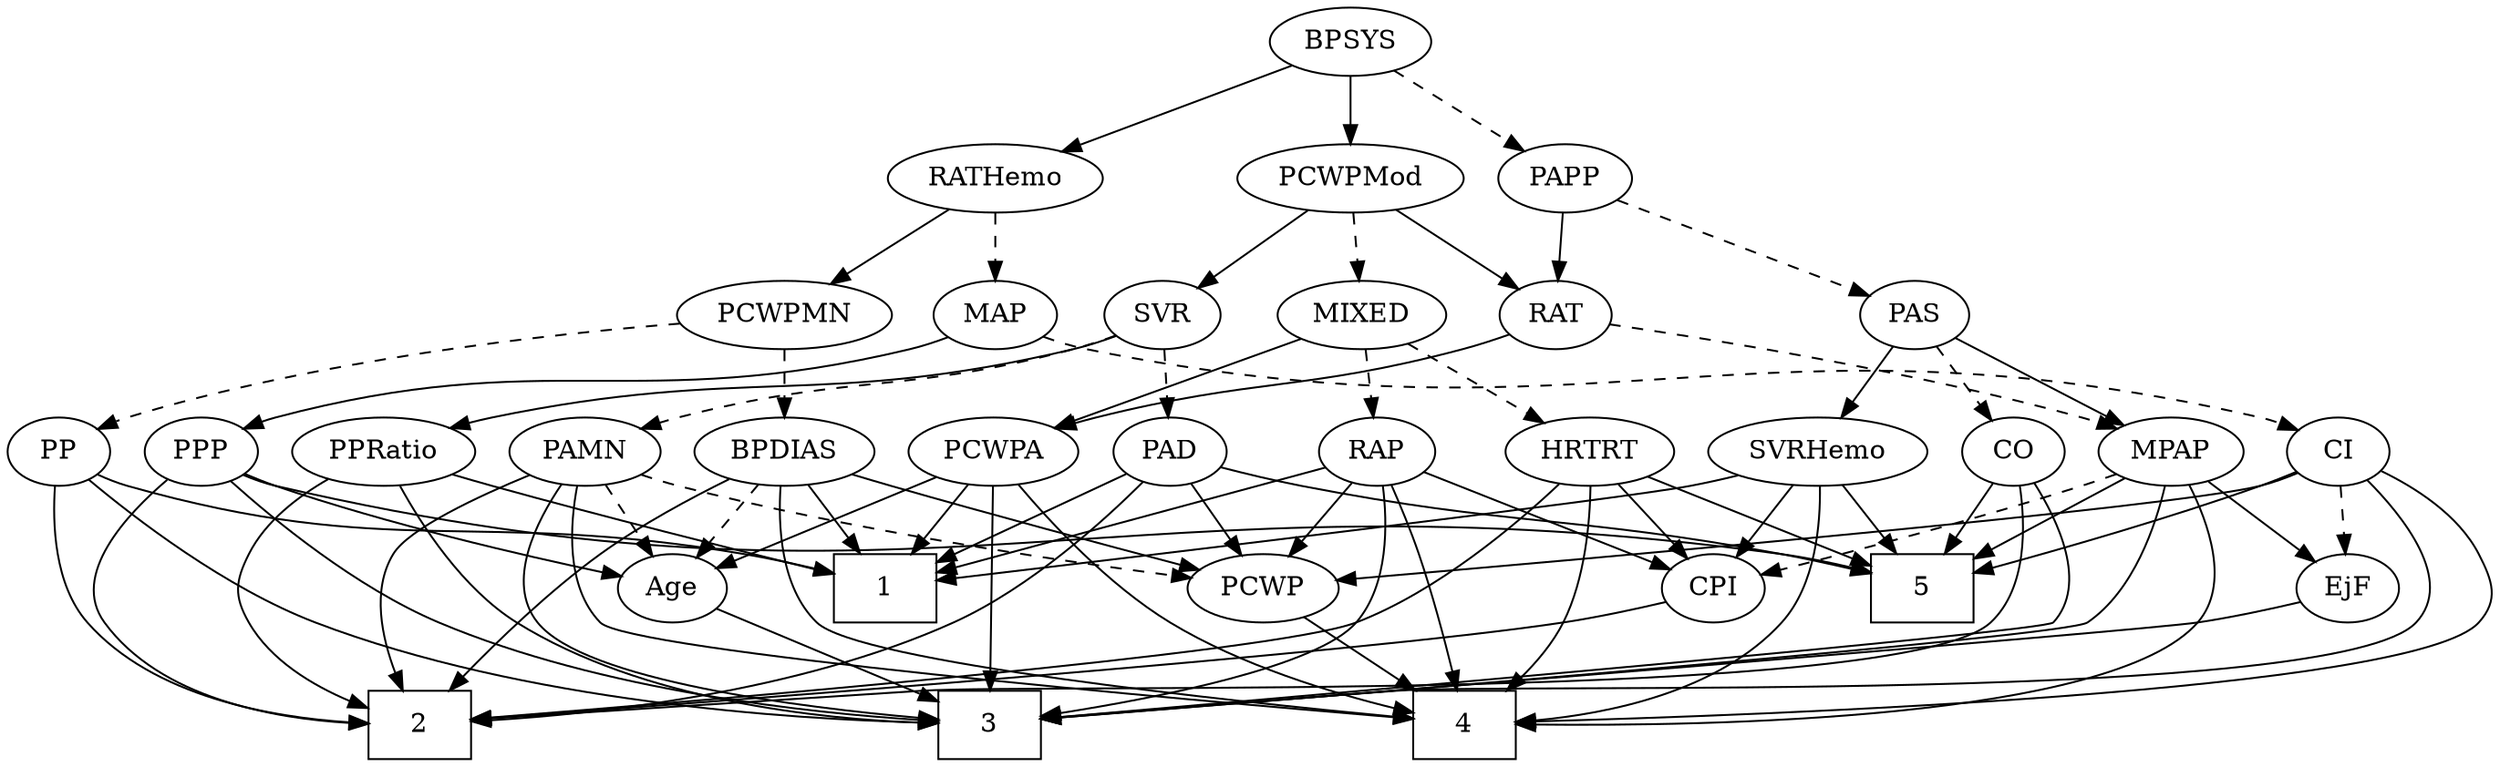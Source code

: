 strict digraph {
	graph [bb="0,0,1280.1,396"];
	node [label="\N"];
	1	[height=0.5,
		pos="444,90",
		shape=box,
		width=0.75];
	2	[height=0.5,
		pos="203,18",
		shape=box,
		width=0.75];
	3	[height=0.5,
		pos="499,18",
		shape=box,
		width=0.75];
	4	[height=0.5,
		pos="739,18",
		shape=box,
		width=0.75];
	5	[height=0.5,
		pos="980,90",
		shape=box,
		width=0.75];
	RAP	[height=0.5,
		pos="691,162",
		width=0.77632];
	RAP -> 1	[pos="e,471.36,98.753 665.96,153.9 622.26,141.52 531.92,115.92 480.99,101.48",
		style=solid];
	RAP -> 3	[pos="e,526.04,18.131 694.46,143.79 697.36,124.11 698.7,92.042 682,72 646.37,29.253 578.53,19.801 536.21,18.345",
		style=solid];
	RAP -> 4	[pos="e,735.21,36.316 699.27,144.58 704.26,134.25 710.5,120.55 715,108 722.32,87.6 728.61,63.878 732.91,46.057",
		style=solid];
	PCWP	[height=0.5,
		pos="638,90",
		width=0.97491];
	RAP -> PCWP	[pos="e,650.1,106.98 679.24,145.46 672.47,136.53 663.83,125.11 656.2,115.04",
		style=solid];
	CPI	[height=0.5,
		pos="870,90",
		width=0.75];
	RAP -> CPI	[pos="e,847.16,99.932 714.4,151.85 745.93,139.52 802.19,117.52 837.72,103.62",
		style=solid];
	PAS	[height=0.5,
		pos="971,234",
		width=0.75];
	CO	[height=0.5,
		pos="1019,162",
		width=0.75];
	PAS -> CO	[pos="e,1008.2,178.82 981.89,217.12 987.97,208.26 995.66,197.04 1002.5,187.12",
		style=dashed];
	SVRHemo	[height=0.5,
		pos="924,162",
		width=1.3902];
	PAS -> SVRHemo	[pos="e,935.28,179.8 960.33,217.12 954.61,208.59 947.42,197.89 940.95,188.25",
		style=solid];
	MPAP	[height=0.5,
		pos="1099,162",
		width=0.97491];
	PAS -> MPAP	[pos="e,1075.8,175.7 991.28,221.91 1011.6,210.81 1043.1,193.58 1066.8,180.61",
		style=solid];
	PAD	[height=0.5,
		pos="587,162",
		width=0.79437];
	PAD -> 1	[pos="e,471.19,104.31 564.97,150.22 542.4,139.17 506.94,121.81 480.24,108.74",
		style=solid];
	PAD -> 2	[pos="e,230.34,19.751 573.77,146.02 555.02,125.82 518.67,90.272 480,72 400.15,34.268 295.31,23.395 240.33,20.265",
		style=solid];
	PAD -> 5	[pos="e,952.7,97.847 612.63,153.82 625.05,150.51 640.23,146.72 654,144 764.99,122.06 794.77,128.68 906,108 918.03,105.76 931.06,102.91 \
942.79,100.19",
		style=solid];
	PAD -> PCWP	[pos="e,626,107.47 598.32,145.46 604.67,136.74 612.75,125.65 619.96,115.76",
		style=solid];
	PAMN	[height=0.5,
		pos="296,162",
		width=1.011];
	PAMN -> 2	[pos="e,193.95,36.086 269.46,149.61 239.31,136.4 193.65,115.49 189,108 177.39,89.3 182.78,64.268 189.98,45.515",
		style=solid];
	PAMN -> 3	[pos="e,471.95,21.003 282.24,145.31 267.24,126.23 247.54,93.86 265,72 289.22,41.682 402.13,27.422 461.81,21.904",
		style=solid];
	PAMN -> 4	[pos="e,711.74,21.292 290.45,143.85 285.2,123.93 280.45,91.344 298,72 311.56,57.058 597.76,31.119 701.7,22.155",
		style=solid];
	PAMN -> PCWP	[pos="e,604.28,95.061 323.47,149.95 329.51,147.77 335.92,145.65 342,144 430.15,120.02 536.1,104.06 594.32,96.359",
		style=dashed];
	Age	[height=0.5,
		pos="334,90",
		width=0.75];
	PAMN -> Age	[pos="e,325.06,107.47 305.01,144.41 309.55,136.04 315.16,125.71 320.23,116.37",
		style=dashed];
	PCWP -> 4	[pos="e,714.44,36.019 657.95,75.17 671.63,65.69 690.1,52.89 705.95,41.904",
		style=solid];
	PCWPMod	[height=0.5,
		pos="677,306",
		width=1.4443];
	MIXED	[height=0.5,
		pos="681,234",
		width=1.1193];
	PCWPMod -> MIXED	[pos="e,680.02,252.1 677.99,287.7 678.43,279.98 678.96,270.71 679.45,262.11",
		style=dashed];
	SVR	[height=0.5,
		pos="581,234",
		width=0.77632];
	PCWPMod -> SVR	[pos="e,599.02,248.14 655.69,289.46 641.47,279.09 622.67,265.38 607.48,254.31",
		style=solid];
	RAT	[height=0.5,
		pos="775,234",
		width=0.75827];
	PCWPMod -> RAT	[pos="e,757.24,247.69 698.75,289.46 713.59,278.86 733.33,264.76 749.01,253.57",
		style=solid];
	PCWPA	[height=0.5,
		pos="499,162",
		width=1.1555];
	PCWPA -> 1	[pos="e,457.45,108.12 486.24,144.76 479.57,136.27 471.25,125.68 463.76,116.15",
		style=solid];
	PCWPA -> 3	[pos="e,499,36.189 499,143.87 499,119.67 499,75.211 499,46.393",
		style=solid];
	PCWPA -> 4	[pos="e,711.89,25.4 512.58,144.78 529.76,125.16 561.09,92.253 594,72 628.04,51.051 671.63,36.523 702.09,28.044",
		style=solid];
	PCWPA -> Age	[pos="e,356.08,100.37 470.26,148.81 440.93,136.37 395.55,117.11 365.32,104.29",
		style=solid];
	PCWPMN	[height=0.5,
		pos="393,234",
		width=1.3902];
	BPDIAS	[height=0.5,
		pos="393,162",
		width=1.1735];
	PCWPMN -> BPDIAS	[pos="e,393,180.1 393,215.7 393,207.98 393,198.71 393,190.11",
		style=dashed];
	PP	[height=0.5,
		pos="27,162",
		width=0.75];
	PCWPMN -> PP	[pos="e,50.461,171.15 346.61,227.14 285.31,218.94 174.2,202.48 81,180 74.195,178.36 66.997,176.32 60.152,174.22",
		style=dashed];
	CO -> 2	[pos="e,230.33,20.789 1024.4,144.01 1029.6,123.93 1034.3,90.873 1016,72 973.15,27.784 524.44,40.009 463,36 383.77,30.831 290.97,24.759 \
240.45,21.452",
		style=solid];
	CO -> 3	[pos="e,526.03,21.36 1032.1,145.92 1047.4,126.57 1068.1,93.002 1049,72 1044.7,67.224 658.86,33.017 536.08,22.242",
		style=solid];
	CO -> 5	[pos="e,989.54,108.12 1010,144.76 1005.4,136.53 999.68,126.32 994.49,117.02",
		style=solid];
	CI	[height=0.5,
		pos="1192,162",
		width=0.75];
	CI -> 3	[pos="e,526.05,21.394 1208.6,147.6 1229.8,128.94 1261.3,94.823 1240,72 1199.2,28.323 762.63,40.483 703,36 644.64,31.613 576.96,25.836 \
536.09,22.272",
		style=solid];
	CI -> 4	[pos="e,766.02,19.605 1215.6,152.83 1234.9,144.75 1260.9,130.32 1273,108 1280.6,93.926 1283.7,83.859 1273,72 1239.7,35.212 891.82,22.945 \
776.16,19.867",
		style=solid];
	CI -> 5	[pos="e,1007.2,99.653 1168.6,152.78 1160.5,149.96 1151.4,146.81 1143,144 1099.8,129.48 1049.9,113.37 1016.9,102.76",
		style=solid];
	CI -> PCWP	[pos="e,672.45,94.154 1169.4,151.94 1161.2,148.98 1151.8,145.96 1143,144 1098.6,134.11 797.79,105.74 682.68,95.098",
		style=solid];
	EjF	[height=0.5,
		pos="1204,90",
		width=0.75];
	CI -> EjF	[pos="e,1201,108.28 1194.9,144.05 1196.2,136.35 1197.8,127.03 1199.3,118.36",
		style=dashed];
	SVRHemo -> 1	[pos="e,471.09,94.178 887.41,149.69 879.73,147.58 871.64,145.55 864,144 826.86,136.44 576.9,106.65 481.19,95.368",
		style=solid];
	SVRHemo -> 4	[pos="e,766.3,19.56 925.35,143.67 925.91,123.88 923.69,91.708 906,72 873.03,35.274 814.77,23.812 776.52,20.342",
		style=solid];
	SVRHemo -> 5	[pos="e,966.04,108.45 937.27,144.41 943.98,136.03 952.25,125.68 959.73,116.33",
		style=solid];
	SVRHemo -> CPI	[pos="e,881.97,106.51 911.2,144.41 904.35,135.53 895.8,124.44 888.26,114.67",
		style=solid];
	MIXED -> RAP	[pos="e,688.56,180.1 683.47,215.7 684.57,207.98 685.9,198.71 687.13,190.11",
		style=dashed];
	MIXED -> PCWPA	[pos="e,528.94,174.51 651.35,221.6 620.64,209.79 572.48,191.26 538.54,178.21",
		style=solid];
	HRTRT	[height=0.5,
		pos="815,162",
		width=1.1013];
	MIXED -> HRTRT	[pos="e,789.91,176.11 706.2,219.83 727.26,208.83 757.49,193.04 780.74,180.9",
		style=dashed];
	BPSYS	[height=0.5,
		pos="677,378",
		width=1.0471];
	BPSYS -> PCWPMod	[pos="e,677,324.1 677,359.7 677,351.98 677,342.71 677,334.11",
		style=solid];
	RATHemo	[height=0.5,
		pos="498,306",
		width=1.3721];
	BPSYS -> RATHemo	[pos="e,530.47,319.7 648.64,365.91 619.39,354.47 573.45,336.51 539.99,323.42",
		style=solid];
	PAPP	[height=0.5,
		pos="779,306",
		width=0.88464];
	BPSYS -> PAPP	[pos="e,759.43,320.43 697.64,362.83 713.01,352.29 734.16,337.77 751.04,326.19",
		style=dashed];
	BPDIAS -> 1	[pos="e,431.29,108.45 405.09,144.41 411.13,136.12 418.58,125.89 425.34,116.62",
		style=solid];
	BPDIAS -> 2	[pos="e,218.74,36.061 365.73,148.03 346.14,138.19 319.5,123.71 298,108 271.37,88.552 244.24,62.363 225.83,43.435",
		style=solid];
	BPDIAS -> 4	[pos="e,711.81,21.538 390.54,143.97 388.68,123.85 389.09,90.758 408,72 428.68,51.486 619.49,30.64 701.65,22.53",
		style=solid];
	BPDIAS -> PCWP	[pos="e,607.65,99.187 426.11,150.6 433.32,148.39 440.9,146.09 448,144 499.57,128.84 559.34,112.34 597.86,101.85",
		style=solid];
	BPDIAS -> Age	[pos="e,346.8,106.19 379.32,144.76 371.58,135.59 361.78,123.96 353.28,113.88",
		style=dashed];
	HRTRT -> 2	[pos="e,230.04,20.301 798.02,145.62 774.09,124.95 728.2,88.861 682,72 600.67,42.315 337.78,25.988 240.05,20.822",
		style=solid];
	HRTRT -> 4	[pos="e,760.41,36.142 813.03,143.95 810.29,125.27 804.11,94.92 791,72 784.96,61.442 776.31,51.467 767.79,43.079",
		style=solid];
	HRTRT -> 5	[pos="e,952.97,102.47 842.99,149.13 870.7,137.37 913.26,119.31 943.59,106.45",
		style=solid];
	HRTRT -> CPI	[pos="e,858.07,106.19 827.76,144.76 834.9,135.68 843.92,124.19 851.79,114.18",
		style=solid];
	RATHemo -> PCWPMN	[pos="e,415.74,250.16 475.22,289.81 460.36,279.9 440.76,266.84 424.43,255.95",
		style=solid];
	MAP	[height=0.5,
		pos="498,234",
		width=0.84854];
	RATHemo -> MAP	[pos="e,498,252.1 498,287.7 498,279.98 498,270.71 498,262.11",
		style=dashed];
	MAP -> CI	[pos="e,1169.4,172.28 521.96,222.63 528.94,220.03 536.67,217.54 544,216 805.01,161.18 881.46,232.2 1143,180 1148.5,178.9 1154.3,177.32 \
1159.8,175.57",
		style=dashed];
	PPP	[height=0.5,
		pos="117,162",
		width=0.75];
	MAP -> PPP	[pos="e,137.5,174.06 473.5,222.74 466.64,220.2 459.12,217.72 452,216 321.89,184.59 281.62,217.05 153,180 151.06,179.44 149.09,178.79 147.13,\
178.07",
		style=solid];
	MPAP -> 3	[pos="e,526.06,21.335 1097.9,143.75 1095.6,123.1 1088.4,89.154 1066,72 1060.7,67.943 661.75,33.092 536.31,22.223",
		style=solid];
	MPAP -> 4	[pos="e,766.24,18.352 1111.7,144.94 1125.4,125.49 1143.1,92.746 1125,72 1079.9,20.317 864.11,17.255 776.3,18.217",
		style=solid];
	MPAP -> 5	[pos="e,1007.4,107.13 1076.9,148 1059.9,137.99 1036,123.94 1016.2,112.29",
		style=solid];
	MPAP -> CPI	[pos="e,894.75,97.335 1072.1,150.19 1066.5,148.04 1060.6,145.88 1055,144 1003.2,126.6 942.03,109.8 904.64,99.929",
		style=dashed];
	MPAP -> EjF	[pos="e,1185.7,103.22 1119.5,147.34 1136,136.33 1159.4,120.76 1177.3,108.78",
		style=solid];
	CPI -> 2	[pos="e,230.03,20.995 844.88,82.775 829.43,79.15 809.17,74.763 791,72 683.75,55.69 351.86,30.117 240.14,21.75",
		style=solid];
	PP -> 1	[pos="e,416.72,97.966 50.142,152.7 59.605,149.58 70.724,146.24 81,144 207.47,116.45 242.54,130.52 370,108 382.05,105.87 395.09,103.05 \
406.81,100.32",
		style=solid];
	PP -> 2	[pos="e,175.74,18.043 21.511,144.07 16.354,124.65 11.516,92.834 27,72 58.782,29.237 123.97,19.71 165.48,18.256",
		style=solid];
	PP -> 3	[pos="e,471.62,19.552 43.183,147.3 67.773,127.29 116.8,90.423 165,72 267.39,32.865 398.08,22.622 461.33,19.945",
		style=solid];
	PPP -> 2	[pos="e,175.97,18.622 93.672,152.75 74.597,144.62 48.903,130.16 37,108 29.43,93.904 27.562,84.92 37,72 66.341,31.832 126.47,21.398 165.74,\
19.074",
		style=solid];
	PPP -> 3	[pos="e,471.91,19.601 129.77,146.01 147.89,125.79 183.09,90.224 221,72 301.08,33.503 406.75,22.947 461.89,20.068",
		style=solid];
	PPP -> 5	[pos="e,952.8,98.469 137.04,149.84 142.11,147.5 147.63,145.34 153,144 478.09,62.902 574.08,153.69 906,108 918.12,106.33 931.18,103.64 \
942.9,100.88",
		style=solid];
	PPP -> Age	[pos="e,309,96.999 138.08,150.37 142.92,148.12 148.09,145.87 153,144 202.8,125.08 262.41,108.8 299.25,99.449",
		style=solid];
	PAPP -> PAS	[pos="e,947.73,243.49 805.29,295.41 839.89,282.8 900.7,260.63 938.25,246.94",
		style=dashed];
	PAPP -> RAT	[pos="e,775.98,252.1 778.01,287.7 777.57,279.98 777.04,270.71 776.55,262.11",
		style=solid];
	SVR -> PAD	[pos="e,585.53,180.1 582.48,215.7 583.14,207.98 583.94,198.71 584.68,190.11",
		style=dashed];
	SVR -> PAMN	[pos="e,323.48,174.03 558.52,223.16 551.99,220.56 544.79,217.95 538,216 452.86,191.6 427.41,203.44 342,180 339.06,179.19 336.04,178.28 \
333.02,177.3",
		style=dashed];
	PPRatio	[height=0.5,
		pos="202,162",
		width=1.1013];
	SVR -> PPRatio	[pos="e,231.25,174.26 558.59,222.91 552.06,220.31 544.84,217.75 538,216 413.46,184.12 376.19,209.23 251,180 247.65,179.22 244.22,178.29 \
240.79,177.28",
		style=solid];
	RAT -> PCWPA	[pos="e,529.74,174.16 752.35,223.61 745.28,220.9 737.39,218.11 730,216 651.15,193.43 628.22,201.25 549,180 545.86,179.16 542.62,178.22 \
539.39,177.23",
		style=solid];
	RAT -> MPAP	[pos="e,1072.7,174.04 801.62,229.6 851.83,222.84 963.65,206.06 1055,180 1057.6,179.25 1060.3,178.4 1063,177.49",
		style=dashed];
	PPRatio -> 1	[pos="e,416.99,97.818 232.22,150.17 238.41,148.05 244.89,145.9 251,144 304.92,127.26 368.14,110.42 407.14,100.35",
		style=solid];
	PPRatio -> 2	[pos="e,175.57,26.899 170.08,151.18 149.81,143.09 125.17,129.42 113,108 105.09,94.09 105.06,85.891 113,72 124.39,52.068 146.53,38.888 \
166,30.657",
		style=solid];
	PPRatio -> 3	[pos="e,471.66,18.158 207.39,144.02 214.78,123.64 230.04,89.963 255,72 317.25,27.204 409.99,19.011 461.35,18.224",
		style=solid];
	Age -> 3	[pos="e,471.91,30.495 356.25,79.559 383.44,68.027 429.81,48.354 462.3,34.568",
		style=solid];
	EjF -> 3	[pos="e,526.34,21.291 1178.9,82.74 1163.4,79.102 1143.2,74.714 1125,72 1117.7,70.905 670.49,33.377 536.52,22.145",
		style=solid];
}
